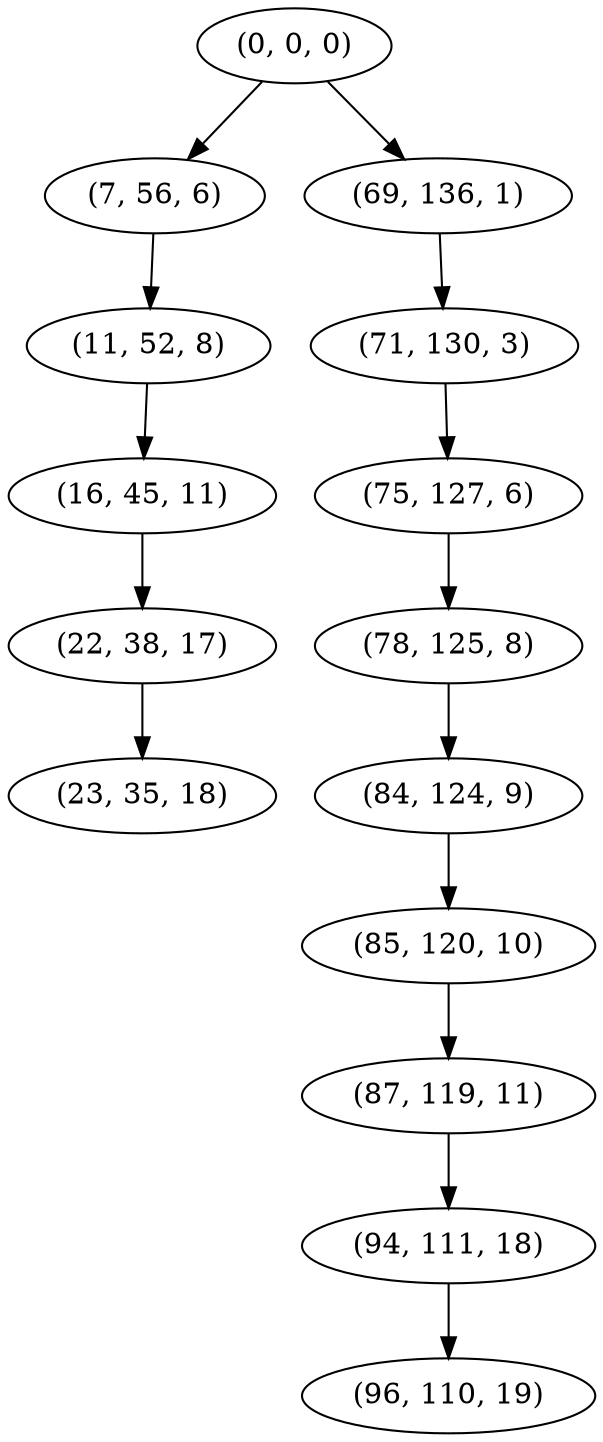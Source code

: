 digraph tree {
    "(0, 0, 0)";
    "(7, 56, 6)";
    "(11, 52, 8)";
    "(16, 45, 11)";
    "(22, 38, 17)";
    "(23, 35, 18)";
    "(69, 136, 1)";
    "(71, 130, 3)";
    "(75, 127, 6)";
    "(78, 125, 8)";
    "(84, 124, 9)";
    "(85, 120, 10)";
    "(87, 119, 11)";
    "(94, 111, 18)";
    "(96, 110, 19)";
    "(0, 0, 0)" -> "(7, 56, 6)";
    "(0, 0, 0)" -> "(69, 136, 1)";
    "(7, 56, 6)" -> "(11, 52, 8)";
    "(11, 52, 8)" -> "(16, 45, 11)";
    "(16, 45, 11)" -> "(22, 38, 17)";
    "(22, 38, 17)" -> "(23, 35, 18)";
    "(69, 136, 1)" -> "(71, 130, 3)";
    "(71, 130, 3)" -> "(75, 127, 6)";
    "(75, 127, 6)" -> "(78, 125, 8)";
    "(78, 125, 8)" -> "(84, 124, 9)";
    "(84, 124, 9)" -> "(85, 120, 10)";
    "(85, 120, 10)" -> "(87, 119, 11)";
    "(87, 119, 11)" -> "(94, 111, 18)";
    "(94, 111, 18)" -> "(96, 110, 19)";
}
